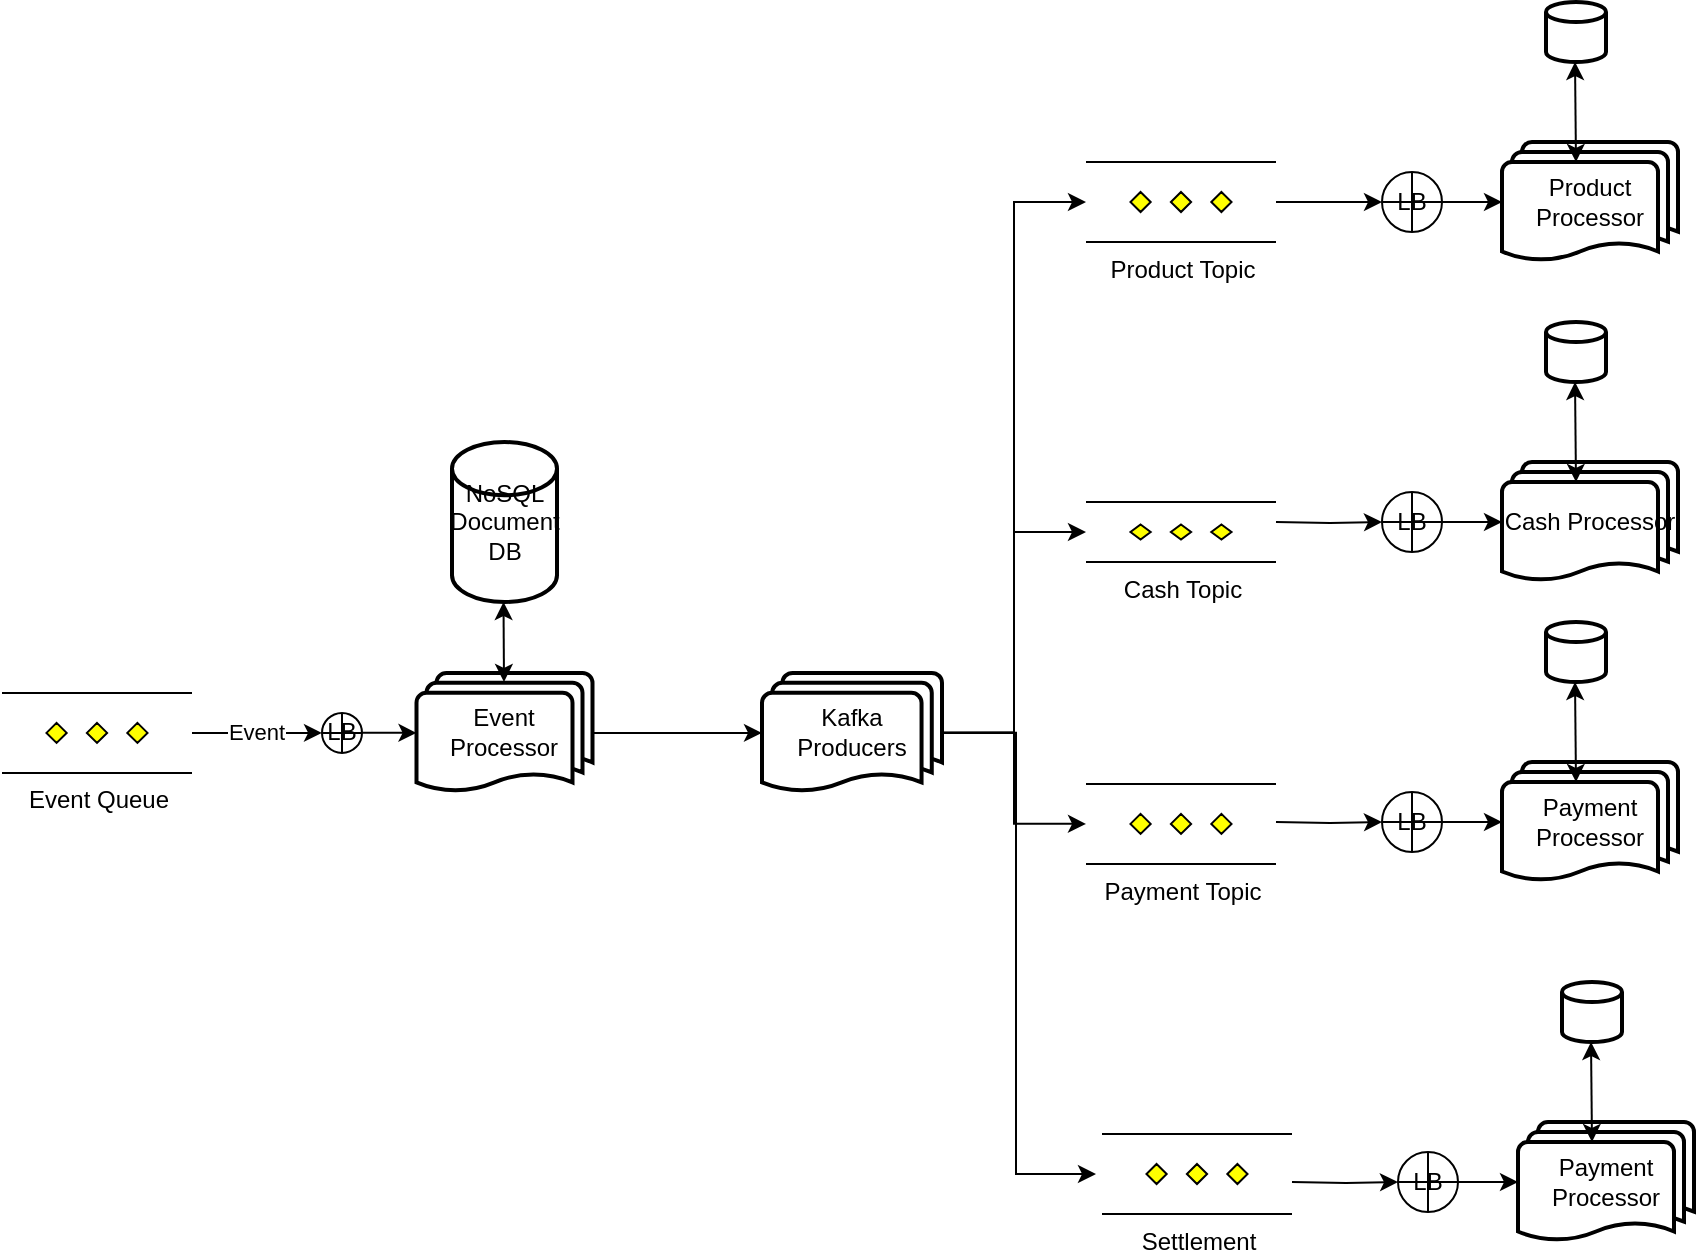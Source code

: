 <mxfile version="15.1.4" type="github" pages="2">
  <diagram id="oL9MQSNbFkMdqf7MfTmI" name="Page-1">
    <mxGraphModel dx="946" dy="1692" grid="1" gridSize="10" guides="1" tooltips="1" connect="1" arrows="1" fold="1" page="1" pageScale="1" pageWidth="827" pageHeight="1169" math="0" shadow="0">
      <root>
        <mxCell id="0" />
        <mxCell id="1" parent="0" />
        <mxCell id="14Od81qQpGycVzDdTx-Z-23" value="Event" style="edgeStyle=orthogonalEdgeStyle;rounded=0;orthogonalLoop=1;jettySize=auto;html=1;exitX=1;exitY=0.5;exitDx=0;exitDy=0;exitPerimeter=0;entryX=0;entryY=0.5;entryDx=0;entryDy=0;" edge="1" parent="1" source="9EhzL9EJCzUO_ZuSx26l-1" target="14Od81qQpGycVzDdTx-Z-19">
          <mxGeometry relative="1" as="geometry" />
        </mxCell>
        <mxCell id="9EhzL9EJCzUO_ZuSx26l-1" value="Event Queue" style="verticalLabelPosition=bottom;verticalAlign=top;html=1;shape=mxgraph.flowchart.parallel_mode;pointerEvents=1" vertex="1" parent="1">
          <mxGeometry y="115.444" width="95" height="40" as="geometry" />
        </mxCell>
        <mxCell id="9EhzL9EJCzUO_ZuSx26l-4" value="NoSQL Document DB" style="strokeWidth=2;html=1;shape=mxgraph.flowchart.database;whiteSpace=wrap;" vertex="1" parent="1">
          <mxGeometry x="225" y="-10" width="52.5" height="80" as="geometry" />
        </mxCell>
        <mxCell id="14Od81qQpGycVzDdTx-Z-33" style="edgeStyle=orthogonalEdgeStyle;rounded=0;orthogonalLoop=1;jettySize=auto;html=1;exitX=1;exitY=0.5;exitDx=0;exitDy=0;exitPerimeter=0;" edge="1" parent="1" source="9EhzL9EJCzUO_ZuSx26l-8" target="14Od81qQpGycVzDdTx-Z-32">
          <mxGeometry relative="1" as="geometry" />
        </mxCell>
        <mxCell id="9EhzL9EJCzUO_ZuSx26l-8" value="Product Topic" style="verticalLabelPosition=bottom;verticalAlign=top;html=1;shape=mxgraph.flowchart.parallel_mode;pointerEvents=1" vertex="1" parent="1">
          <mxGeometry x="542" y="-150" width="95" height="40" as="geometry" />
        </mxCell>
        <mxCell id="9EhzL9EJCzUO_ZuSx26l-9" value="Cash Topic" style="verticalLabelPosition=bottom;verticalAlign=top;html=1;shape=mxgraph.flowchart.parallel_mode;pointerEvents=1" vertex="1" parent="1">
          <mxGeometry x="542" y="20" width="95" height="30" as="geometry" />
        </mxCell>
        <mxCell id="9EhzL9EJCzUO_ZuSx26l-10" value="Payment Topic" style="verticalLabelPosition=bottom;verticalAlign=top;html=1;shape=mxgraph.flowchart.parallel_mode;pointerEvents=1" vertex="1" parent="1">
          <mxGeometry x="542" y="160.94" width="95" height="40" as="geometry" />
        </mxCell>
        <mxCell id="9EhzL9EJCzUO_ZuSx26l-11" value="Settlement" style="verticalLabelPosition=bottom;verticalAlign=top;html=1;shape=mxgraph.flowchart.parallel_mode;pointerEvents=1" vertex="1" parent="1">
          <mxGeometry x="550" y="336" width="95" height="40" as="geometry" />
        </mxCell>
        <mxCell id="14Od81qQpGycVzDdTx-Z-53" style="edgeStyle=orthogonalEdgeStyle;rounded=0;orthogonalLoop=1;jettySize=auto;html=1;entryX=0;entryY=0.5;entryDx=0;entryDy=0;entryPerimeter=0;" edge="1" parent="1" source="14Od81qQpGycVzDdTx-Z-11" target="9EhzL9EJCzUO_ZuSx26l-8">
          <mxGeometry relative="1" as="geometry" />
        </mxCell>
        <mxCell id="14Od81qQpGycVzDdTx-Z-54" style="edgeStyle=orthogonalEdgeStyle;rounded=0;orthogonalLoop=1;jettySize=auto;html=1;entryX=0;entryY=0.5;entryDx=0;entryDy=0;entryPerimeter=0;" edge="1" parent="1" source="14Od81qQpGycVzDdTx-Z-11" target="9EhzL9EJCzUO_ZuSx26l-9">
          <mxGeometry relative="1" as="geometry" />
        </mxCell>
        <mxCell id="14Od81qQpGycVzDdTx-Z-55" style="edgeStyle=orthogonalEdgeStyle;rounded=0;orthogonalLoop=1;jettySize=auto;html=1;exitX=1;exitY=0.5;exitDx=0;exitDy=0;exitPerimeter=0;entryX=0;entryY=0.5;entryDx=0;entryDy=0;entryPerimeter=0;" edge="1" parent="1" source="14Od81qQpGycVzDdTx-Z-11" target="9EhzL9EJCzUO_ZuSx26l-10">
          <mxGeometry relative="1" as="geometry" />
        </mxCell>
        <mxCell id="14Od81qQpGycVzDdTx-Z-56" style="edgeStyle=orthogonalEdgeStyle;rounded=0;orthogonalLoop=1;jettySize=auto;html=1;entryX=0;entryY=0.5;entryDx=0;entryDy=0;entryPerimeter=0;" edge="1" parent="1">
          <mxGeometry relative="1" as="geometry">
            <mxPoint x="467" y="135.4" as="sourcePoint" />
            <mxPoint x="547" y="356" as="targetPoint" />
            <Array as="points">
              <mxPoint x="507" y="135" />
              <mxPoint x="507" y="356" />
            </Array>
          </mxGeometry>
        </mxCell>
        <mxCell id="14Od81qQpGycVzDdTx-Z-11" value="Kafka Producers" style="strokeWidth=2;html=1;shape=mxgraph.flowchart.multi-document;whiteSpace=wrap;" vertex="1" parent="1">
          <mxGeometry x="380" y="105.44" width="90" height="60" as="geometry" />
        </mxCell>
        <mxCell id="14Od81qQpGycVzDdTx-Z-16" value="" style="strokeWidth=2;html=1;shape=mxgraph.flowchart.database;whiteSpace=wrap;" vertex="1" parent="1">
          <mxGeometry x="772" y="-230" width="30" height="30" as="geometry" />
        </mxCell>
        <mxCell id="14Od81qQpGycVzDdTx-Z-24" style="edgeStyle=orthogonalEdgeStyle;rounded=0;orthogonalLoop=1;jettySize=auto;html=1;entryX=0;entryY=0.5;entryDx=0;entryDy=0;entryPerimeter=0;" edge="1" parent="1" source="14Od81qQpGycVzDdTx-Z-19" target="14Od81qQpGycVzDdTx-Z-20">
          <mxGeometry relative="1" as="geometry" />
        </mxCell>
        <mxCell id="14Od81qQpGycVzDdTx-Z-19" value="LB" style="shape=orEllipse;perimeter=ellipsePerimeter;whiteSpace=wrap;html=1;backgroundOutline=1;" vertex="1" parent="1">
          <mxGeometry x="160" y="125.44" width="20" height="20" as="geometry" />
        </mxCell>
        <mxCell id="14Od81qQpGycVzDdTx-Z-22" style="edgeStyle=orthogonalEdgeStyle;rounded=0;orthogonalLoop=1;jettySize=auto;html=1;entryX=0;entryY=0.5;entryDx=0;entryDy=0;entryPerimeter=0;" edge="1" parent="1" source="14Od81qQpGycVzDdTx-Z-20" target="14Od81qQpGycVzDdTx-Z-11">
          <mxGeometry relative="1" as="geometry" />
        </mxCell>
        <mxCell id="14Od81qQpGycVzDdTx-Z-20" value="Event Processor" style="strokeWidth=2;html=1;shape=mxgraph.flowchart.multi-document;whiteSpace=wrap;" vertex="1" parent="1">
          <mxGeometry x="207.25" y="105.44" width="88" height="60" as="geometry" />
        </mxCell>
        <mxCell id="14Od81qQpGycVzDdTx-Z-26" value="Product Processor" style="strokeWidth=2;html=1;shape=mxgraph.flowchart.multi-document;whiteSpace=wrap;" vertex="1" parent="1">
          <mxGeometry x="750" y="-160" width="88" height="60" as="geometry" />
        </mxCell>
        <mxCell id="14Od81qQpGycVzDdTx-Z-30" value="" style="endArrow=classic;startArrow=classic;html=1;" edge="1" parent="1">
          <mxGeometry width="50" height="50" relative="1" as="geometry">
            <mxPoint x="251" y="110" as="sourcePoint" />
            <mxPoint x="250.75" y="70" as="targetPoint" />
            <Array as="points" />
          </mxGeometry>
        </mxCell>
        <mxCell id="14Od81qQpGycVzDdTx-Z-31" value="" style="endArrow=classic;startArrow=classic;html=1;" edge="1" parent="1">
          <mxGeometry width="50" height="50" relative="1" as="geometry">
            <mxPoint x="787" y="-150" as="sourcePoint" />
            <mxPoint x="786.5" y="-200" as="targetPoint" />
          </mxGeometry>
        </mxCell>
        <mxCell id="14Od81qQpGycVzDdTx-Z-34" style="edgeStyle=orthogonalEdgeStyle;rounded=0;orthogonalLoop=1;jettySize=auto;html=1;exitX=1;exitY=0.5;exitDx=0;exitDy=0;entryX=0;entryY=0.5;entryDx=0;entryDy=0;entryPerimeter=0;" edge="1" parent="1" source="14Od81qQpGycVzDdTx-Z-32" target="14Od81qQpGycVzDdTx-Z-26">
          <mxGeometry relative="1" as="geometry" />
        </mxCell>
        <mxCell id="14Od81qQpGycVzDdTx-Z-32" value="LB" style="shape=orEllipse;perimeter=ellipsePerimeter;whiteSpace=wrap;html=1;backgroundOutline=1;" vertex="1" parent="1">
          <mxGeometry x="690" y="-145" width="30" height="30" as="geometry" />
        </mxCell>
        <mxCell id="14Od81qQpGycVzDdTx-Z-35" style="edgeStyle=orthogonalEdgeStyle;rounded=0;orthogonalLoop=1;jettySize=auto;html=1;exitX=1;exitY=0.5;exitDx=0;exitDy=0;exitPerimeter=0;" edge="1" parent="1" target="14Od81qQpGycVzDdTx-Z-40">
          <mxGeometry relative="1" as="geometry">
            <mxPoint x="637" y="30" as="sourcePoint" />
          </mxGeometry>
        </mxCell>
        <mxCell id="14Od81qQpGycVzDdTx-Z-36" value="" style="strokeWidth=2;html=1;shape=mxgraph.flowchart.database;whiteSpace=wrap;" vertex="1" parent="1">
          <mxGeometry x="772" y="-70" width="30" height="30" as="geometry" />
        </mxCell>
        <mxCell id="14Od81qQpGycVzDdTx-Z-37" value="Cash Processor" style="strokeWidth=2;html=1;shape=mxgraph.flowchart.multi-document;whiteSpace=wrap;" vertex="1" parent="1">
          <mxGeometry x="750" width="88" height="60" as="geometry" />
        </mxCell>
        <mxCell id="14Od81qQpGycVzDdTx-Z-38" value="" style="endArrow=classic;startArrow=classic;html=1;" edge="1" parent="1">
          <mxGeometry width="50" height="50" relative="1" as="geometry">
            <mxPoint x="787" y="10" as="sourcePoint" />
            <mxPoint x="786.5" y="-40" as="targetPoint" />
          </mxGeometry>
        </mxCell>
        <mxCell id="14Od81qQpGycVzDdTx-Z-39" style="edgeStyle=orthogonalEdgeStyle;rounded=0;orthogonalLoop=1;jettySize=auto;html=1;exitX=1;exitY=0.5;exitDx=0;exitDy=0;entryX=0;entryY=0.5;entryDx=0;entryDy=0;entryPerimeter=0;" edge="1" parent="1" source="14Od81qQpGycVzDdTx-Z-40" target="14Od81qQpGycVzDdTx-Z-37">
          <mxGeometry relative="1" as="geometry" />
        </mxCell>
        <mxCell id="14Od81qQpGycVzDdTx-Z-40" value="LB" style="shape=orEllipse;perimeter=ellipsePerimeter;whiteSpace=wrap;html=1;backgroundOutline=1;" vertex="1" parent="1">
          <mxGeometry x="690" y="15" width="30" height="30" as="geometry" />
        </mxCell>
        <mxCell id="14Od81qQpGycVzDdTx-Z-41" style="edgeStyle=orthogonalEdgeStyle;rounded=0;orthogonalLoop=1;jettySize=auto;html=1;exitX=1;exitY=0.5;exitDx=0;exitDy=0;exitPerimeter=0;" edge="1" parent="1" target="14Od81qQpGycVzDdTx-Z-46">
          <mxGeometry relative="1" as="geometry">
            <mxPoint x="637" y="180" as="sourcePoint" />
          </mxGeometry>
        </mxCell>
        <mxCell id="14Od81qQpGycVzDdTx-Z-42" value="" style="strokeWidth=2;html=1;shape=mxgraph.flowchart.database;whiteSpace=wrap;" vertex="1" parent="1">
          <mxGeometry x="772" y="80" width="30" height="30" as="geometry" />
        </mxCell>
        <mxCell id="14Od81qQpGycVzDdTx-Z-43" value="Payment Processor" style="strokeWidth=2;html=1;shape=mxgraph.flowchart.multi-document;whiteSpace=wrap;" vertex="1" parent="1">
          <mxGeometry x="750" y="150" width="88" height="60" as="geometry" />
        </mxCell>
        <mxCell id="14Od81qQpGycVzDdTx-Z-44" value="" style="endArrow=classic;startArrow=classic;html=1;" edge="1" parent="1">
          <mxGeometry width="50" height="50" relative="1" as="geometry">
            <mxPoint x="787" y="160" as="sourcePoint" />
            <mxPoint x="786.5" y="110" as="targetPoint" />
          </mxGeometry>
        </mxCell>
        <mxCell id="14Od81qQpGycVzDdTx-Z-45" style="edgeStyle=orthogonalEdgeStyle;rounded=0;orthogonalLoop=1;jettySize=auto;html=1;exitX=1;exitY=0.5;exitDx=0;exitDy=0;entryX=0;entryY=0.5;entryDx=0;entryDy=0;entryPerimeter=0;" edge="1" parent="1" source="14Od81qQpGycVzDdTx-Z-46" target="14Od81qQpGycVzDdTx-Z-43">
          <mxGeometry relative="1" as="geometry" />
        </mxCell>
        <mxCell id="14Od81qQpGycVzDdTx-Z-46" value="LB" style="shape=orEllipse;perimeter=ellipsePerimeter;whiteSpace=wrap;html=1;backgroundOutline=1;" vertex="1" parent="1">
          <mxGeometry x="690" y="165" width="30" height="30" as="geometry" />
        </mxCell>
        <mxCell id="14Od81qQpGycVzDdTx-Z-47" style="edgeStyle=orthogonalEdgeStyle;rounded=0;orthogonalLoop=1;jettySize=auto;html=1;exitX=1;exitY=0.5;exitDx=0;exitDy=0;exitPerimeter=0;" edge="1" parent="1" target="14Od81qQpGycVzDdTx-Z-52">
          <mxGeometry relative="1" as="geometry">
            <mxPoint x="645" y="360" as="sourcePoint" />
          </mxGeometry>
        </mxCell>
        <mxCell id="14Od81qQpGycVzDdTx-Z-48" value="" style="strokeWidth=2;html=1;shape=mxgraph.flowchart.database;whiteSpace=wrap;" vertex="1" parent="1">
          <mxGeometry x="780" y="260" width="30" height="30" as="geometry" />
        </mxCell>
        <mxCell id="14Od81qQpGycVzDdTx-Z-49" value="Payment Processor" style="strokeWidth=2;html=1;shape=mxgraph.flowchart.multi-document;whiteSpace=wrap;" vertex="1" parent="1">
          <mxGeometry x="758" y="330" width="88" height="60" as="geometry" />
        </mxCell>
        <mxCell id="14Od81qQpGycVzDdTx-Z-50" value="" style="endArrow=classic;startArrow=classic;html=1;" edge="1" parent="1">
          <mxGeometry width="50" height="50" relative="1" as="geometry">
            <mxPoint x="795" y="340" as="sourcePoint" />
            <mxPoint x="794.5" y="290" as="targetPoint" />
          </mxGeometry>
        </mxCell>
        <mxCell id="14Od81qQpGycVzDdTx-Z-51" style="edgeStyle=orthogonalEdgeStyle;rounded=0;orthogonalLoop=1;jettySize=auto;html=1;exitX=1;exitY=0.5;exitDx=0;exitDy=0;entryX=0;entryY=0.5;entryDx=0;entryDy=0;entryPerimeter=0;" edge="1" parent="1" source="14Od81qQpGycVzDdTx-Z-52" target="14Od81qQpGycVzDdTx-Z-49">
          <mxGeometry relative="1" as="geometry" />
        </mxCell>
        <mxCell id="14Od81qQpGycVzDdTx-Z-52" value="LB" style="shape=orEllipse;perimeter=ellipsePerimeter;whiteSpace=wrap;html=1;backgroundOutline=1;" vertex="1" parent="1">
          <mxGeometry x="698" y="345" width="30" height="30" as="geometry" />
        </mxCell>
      </root>
    </mxGraphModel>
  </diagram>
  <diagram id="NM8Si0N-zRcYw0cF7MhT" name="Page-2">
    <mxGraphModel dx="946" dy="523" grid="1" gridSize="10" guides="1" tooltips="1" connect="1" arrows="1" fold="1" page="1" pageScale="1" pageWidth="827" pageHeight="1169" math="0" shadow="0">
      <root>
        <mxCell id="SU-h9doNQVmh27OuuSyN-0" />
        <mxCell id="SU-h9doNQVmh27OuuSyN-1" parent="SU-h9doNQVmh27OuuSyN-0" />
      </root>
    </mxGraphModel>
  </diagram>
</mxfile>
